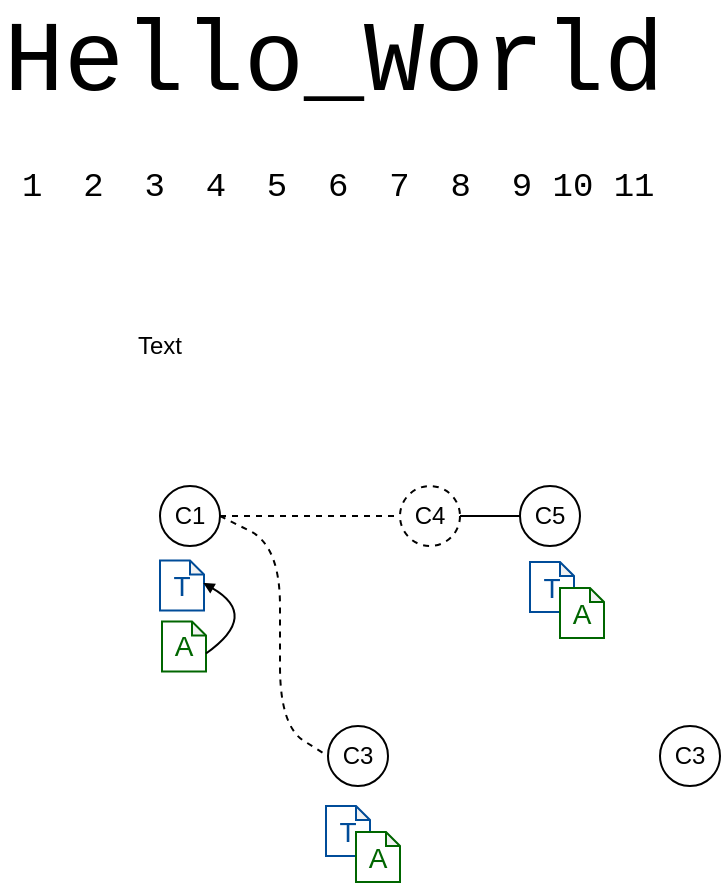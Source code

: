 <mxfile version="12.7.0" type="github">
  <diagram name="Page-1" id="97a40813-6b03-0c74-37c1-0168de264b11">
    <mxGraphModel dx="848" dy="519" grid="1" gridSize="10" guides="1" tooltips="1" connect="1" arrows="1" fold="1" page="1" pageScale="1" pageWidth="2000" pageHeight="1600" background="#ffffff" math="0" shadow="0">
      <root>
        <mxCell id="0"/>
        <mxCell id="1" parent="0"/>
        <mxCell id="CwLAQfS68uKpEtF0Guj3-4" value="" style="group;movable=1;resizable=1;rotatable=1;deletable=1;editable=1;connectable=1;fontSize=40;" parent="1" vertex="1" connectable="0">
          <mxGeometry x="30" y="80" width="350" height="25" as="geometry"/>
        </mxCell>
        <mxCell id="CwLAQfS68uKpEtF0Guj3-2" value="&lt;font face=&quot;Courier New&quot; style=&quot;font-size: 50px&quot;&gt;Hello_World&lt;/font&gt;" style="text;html=1;strokeColor=none;fillColor=none;align=left;verticalAlign=middle;whiteSpace=wrap;rounded=0;fontSize=20;fontStyle=0" parent="CwLAQfS68uKpEtF0Guj3-4" vertex="1">
          <mxGeometry y="-30" width="350" height="55" as="geometry"/>
        </mxCell>
        <mxCell id="CwLAQfS68uKpEtF0Guj3-3" value="&lt;font face=&quot;Courier New&quot; style=&quot;font-size: 17px;&quot;&gt;1&amp;nbsp; 2&amp;nbsp; 3&amp;nbsp; 4&amp;nbsp; 5&amp;nbsp; 6&amp;nbsp; 7&amp;nbsp; 8&amp;nbsp; 9 10 11&lt;/font&gt;" style="text;html=1;strokeColor=none;fillColor=none;align=left;verticalAlign=middle;whiteSpace=wrap;rounded=0;fontSize=17;fontStyle=0" parent="1" vertex="1">
          <mxGeometry x="39" y="130.45" width="340" height="20" as="geometry"/>
        </mxCell>
        <mxCell id="64cpPwAOeaduIRwgOQb2-1" value="C1" style="ellipse;whiteSpace=wrap;html=1;aspect=fixed;" parent="1" vertex="1">
          <mxGeometry x="110" y="290" width="30" height="30" as="geometry"/>
        </mxCell>
        <mxCell id="64cpPwAOeaduIRwgOQb2-2" value="Text" style="text;html=1;strokeColor=none;fillColor=none;align=center;verticalAlign=middle;whiteSpace=wrap;rounded=0;" parent="1" vertex="1">
          <mxGeometry x="90" y="210" width="40" height="20" as="geometry"/>
        </mxCell>
        <mxCell id="64cpPwAOeaduIRwgOQb2-3" value="C4" style="ellipse;whiteSpace=wrap;html=1;aspect=fixed;dashed=1;" parent="1" vertex="1">
          <mxGeometry x="230" y="290" width="30" height="30" as="geometry"/>
        </mxCell>
        <mxCell id="BpkahpqtXGf5eHLUuk7b-1" value="C3" style="ellipse;whiteSpace=wrap;html=1;aspect=fixed;" vertex="1" parent="1">
          <mxGeometry x="194" y="410" width="30" height="30" as="geometry"/>
        </mxCell>
        <mxCell id="BpkahpqtXGf5eHLUuk7b-2" value="&lt;font style=&quot;font-size: 14px&quot;&gt;T&lt;/font&gt;" style="shape=note;whiteSpace=wrap;html=1;backgroundOutline=1;darkOpacity=0.05;size=7;strokeColor=#004C99;fontColor=#004C99;" vertex="1" parent="1">
          <mxGeometry x="110" y="327.25" width="22" height="25" as="geometry"/>
        </mxCell>
        <mxCell id="BpkahpqtXGf5eHLUuk7b-3" value="&lt;font style=&quot;font-size: 14px&quot;&gt;A&lt;/font&gt;" style="shape=note;whiteSpace=wrap;html=1;backgroundOutline=1;darkOpacity=0.05;size=7;strokeColor=#006600;fontColor=#006600;" vertex="1" parent="1">
          <mxGeometry x="111" y="357.75" width="22" height="25" as="geometry"/>
        </mxCell>
        <mxCell id="BpkahpqtXGf5eHLUuk7b-4" value="" style="endArrow=block;html=1;fontColor=#006600;exitX=0;exitY=0;exitDx=22;exitDy=16;exitPerimeter=0;entryX=0.985;entryY=0.449;entryDx=0;entryDy=0;entryPerimeter=0;curved=1;endFill=1;endSize=3;" edge="1" parent="1" source="BpkahpqtXGf5eHLUuk7b-3" target="BpkahpqtXGf5eHLUuk7b-2">
          <mxGeometry width="50" height="50" relative="1" as="geometry">
            <mxPoint x="30" y="464.75" as="sourcePoint"/>
            <mxPoint x="80" y="414.75" as="targetPoint"/>
            <Array as="points">
              <mxPoint x="160" y="354.75"/>
            </Array>
          </mxGeometry>
        </mxCell>
        <mxCell id="BpkahpqtXGf5eHLUuk7b-5" value="C5" style="ellipse;whiteSpace=wrap;html=1;aspect=fixed;" vertex="1" parent="1">
          <mxGeometry x="290" y="290" width="30" height="30" as="geometry"/>
        </mxCell>
        <mxCell id="BpkahpqtXGf5eHLUuk7b-6" value="" style="endArrow=none;dashed=1;html=1;fontColor=#006600;entryX=0;entryY=0.5;entryDx=0;entryDy=0;" edge="1" parent="1" source="64cpPwAOeaduIRwgOQb2-1" target="64cpPwAOeaduIRwgOQb2-3">
          <mxGeometry width="50" height="50" relative="1" as="geometry">
            <mxPoint x="30" y="510" as="sourcePoint"/>
            <mxPoint x="80" y="460" as="targetPoint"/>
          </mxGeometry>
        </mxCell>
        <mxCell id="BpkahpqtXGf5eHLUuk7b-7" value="" style="endArrow=none;html=1;fontColor=#006600;entryX=0;entryY=0.5;entryDx=0;entryDy=0;exitX=1;exitY=0.5;exitDx=0;exitDy=0;" edge="1" parent="1" source="64cpPwAOeaduIRwgOQb2-3" target="BpkahpqtXGf5eHLUuk7b-5">
          <mxGeometry width="50" height="50" relative="1" as="geometry">
            <mxPoint x="30" y="510" as="sourcePoint"/>
            <mxPoint x="80" y="460" as="targetPoint"/>
          </mxGeometry>
        </mxCell>
        <mxCell id="BpkahpqtXGf5eHLUuk7b-8" value="&lt;font style=&quot;font-size: 14px&quot;&gt;T&lt;/font&gt;" style="shape=note;whiteSpace=wrap;html=1;backgroundOutline=1;darkOpacity=0.05;size=7;strokeColor=#004C99;fontColor=#004C99;" vertex="1" parent="1">
          <mxGeometry x="295" y="328" width="22" height="25" as="geometry"/>
        </mxCell>
        <mxCell id="BpkahpqtXGf5eHLUuk7b-9" value="&lt;font style=&quot;font-size: 14px&quot;&gt;A&lt;/font&gt;" style="shape=note;whiteSpace=wrap;html=1;backgroundOutline=1;darkOpacity=0.05;size=7;strokeColor=#006600;fontColor=#006600;" vertex="1" parent="1">
          <mxGeometry x="310" y="341" width="22" height="25" as="geometry"/>
        </mxCell>
        <mxCell id="BpkahpqtXGf5eHLUuk7b-11" value="&lt;font style=&quot;font-size: 14px&quot;&gt;T&lt;/font&gt;" style="shape=note;whiteSpace=wrap;html=1;backgroundOutline=1;darkOpacity=0.05;size=7;strokeColor=#004C99;fontColor=#004C99;" vertex="1" parent="1">
          <mxGeometry x="193" y="450" width="22" height="25" as="geometry"/>
        </mxCell>
        <mxCell id="BpkahpqtXGf5eHLUuk7b-12" value="&lt;font style=&quot;font-size: 14px&quot;&gt;A&lt;/font&gt;" style="shape=note;whiteSpace=wrap;html=1;backgroundOutline=1;darkOpacity=0.05;size=7;strokeColor=#006600;fontColor=#006600;" vertex="1" parent="1">
          <mxGeometry x="208" y="463" width="22" height="25" as="geometry"/>
        </mxCell>
        <mxCell id="BpkahpqtXGf5eHLUuk7b-13" value="" style="endArrow=none;dashed=1;html=1;fontColor=#006600;entryX=0;entryY=0.5;entryDx=0;entryDy=0;exitX=1;exitY=0.5;exitDx=0;exitDy=0;jumpSize=23;arcSize=60;" edge="1" parent="1" source="64cpPwAOeaduIRwgOQb2-1" target="BpkahpqtXGf5eHLUuk7b-1">
          <mxGeometry width="50" height="50" relative="1" as="geometry">
            <mxPoint x="150" y="315" as="sourcePoint"/>
            <mxPoint x="240" y="315" as="targetPoint"/>
            <Array as="points">
              <mxPoint x="170" y="320"/>
              <mxPoint x="170" y="410"/>
            </Array>
          </mxGeometry>
        </mxCell>
        <mxCell id="BpkahpqtXGf5eHLUuk7b-14" value="C3" style="ellipse;whiteSpace=wrap;html=1;aspect=fixed;" vertex="1" parent="1">
          <mxGeometry x="360" y="410" width="30" height="30" as="geometry"/>
        </mxCell>
      </root>
    </mxGraphModel>
  </diagram>
</mxfile>
